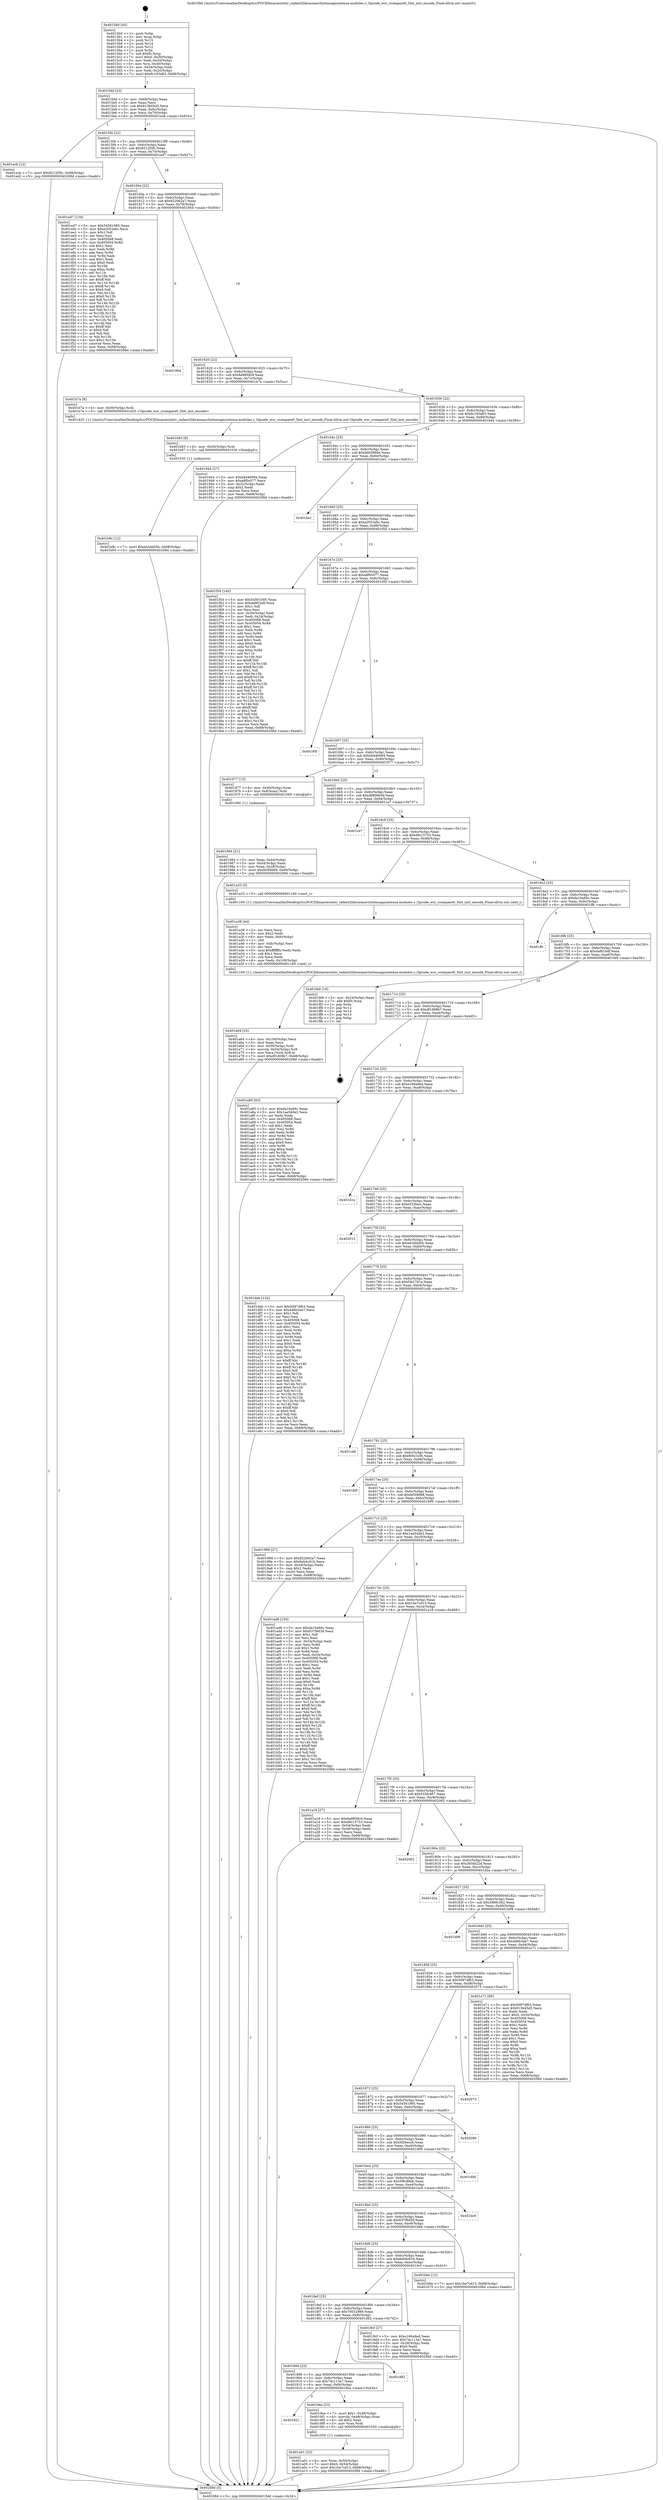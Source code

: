 digraph "0x4015b0" {
  label = "0x4015b0 (/mnt/c/Users/mathe/Desktop/tcc/POCII/binaries/extr_radare2librasmarchxtensagnuxtensa-modules.c_Opcode_wsr_ccompare0_Slot_inst_encode_Final-ollvm.out::main(0))"
  labelloc = "t"
  node[shape=record]

  Entry [label="",width=0.3,height=0.3,shape=circle,fillcolor=black,style=filled]
  "0x4015dd" [label="{
     0x4015dd [23]\l
     | [instrs]\l
     &nbsp;&nbsp;0x4015dd \<+3\>: mov -0x68(%rbp),%eax\l
     &nbsp;&nbsp;0x4015e0 \<+2\>: mov %eax,%ecx\l
     &nbsp;&nbsp;0x4015e2 \<+6\>: sub $0x813b45d5,%ecx\l
     &nbsp;&nbsp;0x4015e8 \<+3\>: mov %eax,-0x6c(%rbp)\l
     &nbsp;&nbsp;0x4015eb \<+3\>: mov %ecx,-0x70(%rbp)\l
     &nbsp;&nbsp;0x4015ee \<+6\>: je 0000000000401ecb \<main+0x91b\>\l
  }"]
  "0x401ecb" [label="{
     0x401ecb [12]\l
     | [instrs]\l
     &nbsp;&nbsp;0x401ecb \<+7\>: movl $0x8212f3fc,-0x68(%rbp)\l
     &nbsp;&nbsp;0x401ed2 \<+5\>: jmp 000000000040208d \<main+0xadd\>\l
  }"]
  "0x4015f4" [label="{
     0x4015f4 [22]\l
     | [instrs]\l
     &nbsp;&nbsp;0x4015f4 \<+5\>: jmp 00000000004015f9 \<main+0x49\>\l
     &nbsp;&nbsp;0x4015f9 \<+3\>: mov -0x6c(%rbp),%eax\l
     &nbsp;&nbsp;0x4015fc \<+5\>: sub $0x8212f3fc,%eax\l
     &nbsp;&nbsp;0x401601 \<+3\>: mov %eax,-0x74(%rbp)\l
     &nbsp;&nbsp;0x401604 \<+6\>: je 0000000000401ed7 \<main+0x927\>\l
  }"]
  Exit [label="",width=0.3,height=0.3,shape=circle,fillcolor=black,style=filled,peripheries=2]
  "0x401ed7" [label="{
     0x401ed7 [134]\l
     | [instrs]\l
     &nbsp;&nbsp;0x401ed7 \<+5\>: mov $0x54561085,%eax\l
     &nbsp;&nbsp;0x401edc \<+5\>: mov $0xa2053a6c,%ecx\l
     &nbsp;&nbsp;0x401ee1 \<+2\>: mov $0x1,%dl\l
     &nbsp;&nbsp;0x401ee3 \<+2\>: xor %esi,%esi\l
     &nbsp;&nbsp;0x401ee5 \<+7\>: mov 0x405068,%edi\l
     &nbsp;&nbsp;0x401eec \<+8\>: mov 0x405054,%r8d\l
     &nbsp;&nbsp;0x401ef4 \<+3\>: sub $0x1,%esi\l
     &nbsp;&nbsp;0x401ef7 \<+3\>: mov %edi,%r9d\l
     &nbsp;&nbsp;0x401efa \<+3\>: add %esi,%r9d\l
     &nbsp;&nbsp;0x401efd \<+4\>: imul %r9d,%edi\l
     &nbsp;&nbsp;0x401f01 \<+3\>: and $0x1,%edi\l
     &nbsp;&nbsp;0x401f04 \<+3\>: cmp $0x0,%edi\l
     &nbsp;&nbsp;0x401f07 \<+4\>: sete %r10b\l
     &nbsp;&nbsp;0x401f0b \<+4\>: cmp $0xa,%r8d\l
     &nbsp;&nbsp;0x401f0f \<+4\>: setl %r11b\l
     &nbsp;&nbsp;0x401f13 \<+3\>: mov %r10b,%bl\l
     &nbsp;&nbsp;0x401f16 \<+3\>: xor $0xff,%bl\l
     &nbsp;&nbsp;0x401f19 \<+3\>: mov %r11b,%r14b\l
     &nbsp;&nbsp;0x401f1c \<+4\>: xor $0xff,%r14b\l
     &nbsp;&nbsp;0x401f20 \<+3\>: xor $0x0,%dl\l
     &nbsp;&nbsp;0x401f23 \<+3\>: mov %bl,%r15b\l
     &nbsp;&nbsp;0x401f26 \<+4\>: and $0x0,%r15b\l
     &nbsp;&nbsp;0x401f2a \<+3\>: and %dl,%r10b\l
     &nbsp;&nbsp;0x401f2d \<+3\>: mov %r14b,%r12b\l
     &nbsp;&nbsp;0x401f30 \<+4\>: and $0x0,%r12b\l
     &nbsp;&nbsp;0x401f34 \<+3\>: and %dl,%r11b\l
     &nbsp;&nbsp;0x401f37 \<+3\>: or %r10b,%r15b\l
     &nbsp;&nbsp;0x401f3a \<+3\>: or %r11b,%r12b\l
     &nbsp;&nbsp;0x401f3d \<+3\>: xor %r12b,%r15b\l
     &nbsp;&nbsp;0x401f40 \<+3\>: or %r14b,%bl\l
     &nbsp;&nbsp;0x401f43 \<+3\>: xor $0xff,%bl\l
     &nbsp;&nbsp;0x401f46 \<+3\>: or $0x0,%dl\l
     &nbsp;&nbsp;0x401f49 \<+2\>: and %dl,%bl\l
     &nbsp;&nbsp;0x401f4b \<+3\>: or %bl,%r15b\l
     &nbsp;&nbsp;0x401f4e \<+4\>: test $0x1,%r15b\l
     &nbsp;&nbsp;0x401f52 \<+3\>: cmovne %ecx,%eax\l
     &nbsp;&nbsp;0x401f55 \<+3\>: mov %eax,-0x68(%rbp)\l
     &nbsp;&nbsp;0x401f58 \<+5\>: jmp 000000000040208d \<main+0xadd\>\l
  }"]
  "0x40160a" [label="{
     0x40160a [22]\l
     | [instrs]\l
     &nbsp;&nbsp;0x40160a \<+5\>: jmp 000000000040160f \<main+0x5f\>\l
     &nbsp;&nbsp;0x40160f \<+3\>: mov -0x6c(%rbp),%eax\l
     &nbsp;&nbsp;0x401612 \<+5\>: sub $0x822062a7,%eax\l
     &nbsp;&nbsp;0x401617 \<+3\>: mov %eax,-0x78(%rbp)\l
     &nbsp;&nbsp;0x40161a \<+6\>: je 00000000004019b4 \<main+0x404\>\l
  }"]
  "0x401b8c" [label="{
     0x401b8c [12]\l
     | [instrs]\l
     &nbsp;&nbsp;0x401b8c \<+7\>: movl $0xeb3ddd5b,-0x68(%rbp)\l
     &nbsp;&nbsp;0x401b93 \<+5\>: jmp 000000000040208d \<main+0xadd\>\l
  }"]
  "0x4019b4" [label="{
     0x4019b4\l
  }", style=dashed]
  "0x401620" [label="{
     0x401620 [22]\l
     | [instrs]\l
     &nbsp;&nbsp;0x401620 \<+5\>: jmp 0000000000401625 \<main+0x75\>\l
     &nbsp;&nbsp;0x401625 \<+3\>: mov -0x6c(%rbp),%eax\l
     &nbsp;&nbsp;0x401628 \<+5\>: sub $0x8a9858c9,%eax\l
     &nbsp;&nbsp;0x40162d \<+3\>: mov %eax,-0x7c(%rbp)\l
     &nbsp;&nbsp;0x401630 \<+6\>: je 0000000000401b7a \<main+0x5ca\>\l
  }"]
  "0x401b83" [label="{
     0x401b83 [9]\l
     | [instrs]\l
     &nbsp;&nbsp;0x401b83 \<+4\>: mov -0x50(%rbp),%rdi\l
     &nbsp;&nbsp;0x401b87 \<+5\>: call 0000000000401030 \<free@plt\>\l
     | [calls]\l
     &nbsp;&nbsp;0x401030 \{1\} (unknown)\l
  }"]
  "0x401b7a" [label="{
     0x401b7a [9]\l
     | [instrs]\l
     &nbsp;&nbsp;0x401b7a \<+4\>: mov -0x50(%rbp),%rdi\l
     &nbsp;&nbsp;0x401b7e \<+5\>: call 0000000000401420 \<Opcode_wsr_ccompare0_Slot_inst_encode\>\l
     | [calls]\l
     &nbsp;&nbsp;0x401420 \{1\} (/mnt/c/Users/mathe/Desktop/tcc/POCII/binaries/extr_radare2librasmarchxtensagnuxtensa-modules.c_Opcode_wsr_ccompare0_Slot_inst_encode_Final-ollvm.out::Opcode_wsr_ccompare0_Slot_inst_encode)\l
  }"]
  "0x401636" [label="{
     0x401636 [22]\l
     | [instrs]\l
     &nbsp;&nbsp;0x401636 \<+5\>: jmp 000000000040163b \<main+0x8b\>\l
     &nbsp;&nbsp;0x40163b \<+3\>: mov -0x6c(%rbp),%eax\l
     &nbsp;&nbsp;0x40163e \<+5\>: sub $0x9c183a83,%eax\l
     &nbsp;&nbsp;0x401643 \<+3\>: mov %eax,-0x80(%rbp)\l
     &nbsp;&nbsp;0x401646 \<+6\>: je 0000000000401944 \<main+0x394\>\l
  }"]
  "0x401a64" [label="{
     0x401a64 [33]\l
     | [instrs]\l
     &nbsp;&nbsp;0x401a64 \<+6\>: mov -0x100(%rbp),%ecx\l
     &nbsp;&nbsp;0x401a6a \<+3\>: imul %eax,%ecx\l
     &nbsp;&nbsp;0x401a6d \<+4\>: mov -0x50(%rbp),%rdi\l
     &nbsp;&nbsp;0x401a71 \<+4\>: movslq -0x54(%rbp),%r8\l
     &nbsp;&nbsp;0x401a75 \<+4\>: mov %ecx,(%rdi,%r8,4)\l
     &nbsp;&nbsp;0x401a79 \<+7\>: movl $0xdf1d08b7,-0x68(%rbp)\l
     &nbsp;&nbsp;0x401a80 \<+5\>: jmp 000000000040208d \<main+0xadd\>\l
  }"]
  "0x401944" [label="{
     0x401944 [27]\l
     | [instrs]\l
     &nbsp;&nbsp;0x401944 \<+5\>: mov $0xb9446094,%eax\l
     &nbsp;&nbsp;0x401949 \<+5\>: mov $0xa8f0c077,%ecx\l
     &nbsp;&nbsp;0x40194e \<+3\>: mov -0x2c(%rbp),%edx\l
     &nbsp;&nbsp;0x401951 \<+3\>: cmp $0x2,%edx\l
     &nbsp;&nbsp;0x401954 \<+3\>: cmovne %ecx,%eax\l
     &nbsp;&nbsp;0x401957 \<+3\>: mov %eax,-0x68(%rbp)\l
     &nbsp;&nbsp;0x40195a \<+5\>: jmp 000000000040208d \<main+0xadd\>\l
  }"]
  "0x40164c" [label="{
     0x40164c [25]\l
     | [instrs]\l
     &nbsp;&nbsp;0x40164c \<+5\>: jmp 0000000000401651 \<main+0xa1\>\l
     &nbsp;&nbsp;0x401651 \<+3\>: mov -0x6c(%rbp),%eax\l
     &nbsp;&nbsp;0x401654 \<+5\>: sub $0x9dd3866e,%eax\l
     &nbsp;&nbsp;0x401659 \<+6\>: mov %eax,-0x84(%rbp)\l
     &nbsp;&nbsp;0x40165f \<+6\>: je 0000000000401be1 \<main+0x631\>\l
  }"]
  "0x40208d" [label="{
     0x40208d [5]\l
     | [instrs]\l
     &nbsp;&nbsp;0x40208d \<+5\>: jmp 00000000004015dd \<main+0x2d\>\l
  }"]
  "0x4015b0" [label="{
     0x4015b0 [45]\l
     | [instrs]\l
     &nbsp;&nbsp;0x4015b0 \<+1\>: push %rbp\l
     &nbsp;&nbsp;0x4015b1 \<+3\>: mov %rsp,%rbp\l
     &nbsp;&nbsp;0x4015b4 \<+2\>: push %r15\l
     &nbsp;&nbsp;0x4015b6 \<+2\>: push %r14\l
     &nbsp;&nbsp;0x4015b8 \<+2\>: push %r12\l
     &nbsp;&nbsp;0x4015ba \<+1\>: push %rbx\l
     &nbsp;&nbsp;0x4015bb \<+7\>: sub $0xf0,%rsp\l
     &nbsp;&nbsp;0x4015c2 \<+7\>: movl $0x0,-0x30(%rbp)\l
     &nbsp;&nbsp;0x4015c9 \<+3\>: mov %edi,-0x34(%rbp)\l
     &nbsp;&nbsp;0x4015cc \<+4\>: mov %rsi,-0x40(%rbp)\l
     &nbsp;&nbsp;0x4015d0 \<+3\>: mov -0x34(%rbp),%edi\l
     &nbsp;&nbsp;0x4015d3 \<+3\>: mov %edi,-0x2c(%rbp)\l
     &nbsp;&nbsp;0x4015d6 \<+7\>: movl $0x9c183a83,-0x68(%rbp)\l
  }"]
  "0x401a38" [label="{
     0x401a38 [44]\l
     | [instrs]\l
     &nbsp;&nbsp;0x401a38 \<+2\>: xor %ecx,%ecx\l
     &nbsp;&nbsp;0x401a3a \<+5\>: mov $0x2,%edx\l
     &nbsp;&nbsp;0x401a3f \<+6\>: mov %edx,-0xfc(%rbp)\l
     &nbsp;&nbsp;0x401a45 \<+1\>: cltd\l
     &nbsp;&nbsp;0x401a46 \<+6\>: mov -0xfc(%rbp),%esi\l
     &nbsp;&nbsp;0x401a4c \<+2\>: idiv %esi\l
     &nbsp;&nbsp;0x401a4e \<+6\>: imul $0xfffffffe,%edx,%edx\l
     &nbsp;&nbsp;0x401a54 \<+3\>: sub $0x1,%ecx\l
     &nbsp;&nbsp;0x401a57 \<+2\>: sub %ecx,%edx\l
     &nbsp;&nbsp;0x401a59 \<+6\>: mov %edx,-0x100(%rbp)\l
     &nbsp;&nbsp;0x401a5f \<+5\>: call 0000000000401160 \<next_i\>\l
     | [calls]\l
     &nbsp;&nbsp;0x401160 \{1\} (/mnt/c/Users/mathe/Desktop/tcc/POCII/binaries/extr_radare2librasmarchxtensagnuxtensa-modules.c_Opcode_wsr_ccompare0_Slot_inst_encode_Final-ollvm.out::next_i)\l
  }"]
  "0x401be1" [label="{
     0x401be1\l
  }", style=dashed]
  "0x401665" [label="{
     0x401665 [25]\l
     | [instrs]\l
     &nbsp;&nbsp;0x401665 \<+5\>: jmp 000000000040166a \<main+0xba\>\l
     &nbsp;&nbsp;0x40166a \<+3\>: mov -0x6c(%rbp),%eax\l
     &nbsp;&nbsp;0x40166d \<+5\>: sub $0xa2053a6c,%eax\l
     &nbsp;&nbsp;0x401672 \<+6\>: mov %eax,-0x88(%rbp)\l
     &nbsp;&nbsp;0x401678 \<+6\>: je 0000000000401f5d \<main+0x9ad\>\l
  }"]
  "0x401a01" [label="{
     0x401a01 [23]\l
     | [instrs]\l
     &nbsp;&nbsp;0x401a01 \<+4\>: mov %rax,-0x50(%rbp)\l
     &nbsp;&nbsp;0x401a05 \<+7\>: movl $0x0,-0x54(%rbp)\l
     &nbsp;&nbsp;0x401a0c \<+7\>: movl $0x1be7cd13,-0x68(%rbp)\l
     &nbsp;&nbsp;0x401a13 \<+5\>: jmp 000000000040208d \<main+0xadd\>\l
  }"]
  "0x401f5d" [label="{
     0x401f5d [140]\l
     | [instrs]\l
     &nbsp;&nbsp;0x401f5d \<+5\>: mov $0x54561085,%eax\l
     &nbsp;&nbsp;0x401f62 \<+5\>: mov $0xda9f1bdf,%ecx\l
     &nbsp;&nbsp;0x401f67 \<+2\>: mov $0x1,%dl\l
     &nbsp;&nbsp;0x401f69 \<+2\>: xor %esi,%esi\l
     &nbsp;&nbsp;0x401f6b \<+3\>: mov -0x30(%rbp),%edi\l
     &nbsp;&nbsp;0x401f6e \<+3\>: mov %edi,-0x24(%rbp)\l
     &nbsp;&nbsp;0x401f71 \<+7\>: mov 0x405068,%edi\l
     &nbsp;&nbsp;0x401f78 \<+8\>: mov 0x405054,%r8d\l
     &nbsp;&nbsp;0x401f80 \<+3\>: sub $0x1,%esi\l
     &nbsp;&nbsp;0x401f83 \<+3\>: mov %edi,%r9d\l
     &nbsp;&nbsp;0x401f86 \<+3\>: add %esi,%r9d\l
     &nbsp;&nbsp;0x401f89 \<+4\>: imul %r9d,%edi\l
     &nbsp;&nbsp;0x401f8d \<+3\>: and $0x1,%edi\l
     &nbsp;&nbsp;0x401f90 \<+3\>: cmp $0x0,%edi\l
     &nbsp;&nbsp;0x401f93 \<+4\>: sete %r10b\l
     &nbsp;&nbsp;0x401f97 \<+4\>: cmp $0xa,%r8d\l
     &nbsp;&nbsp;0x401f9b \<+4\>: setl %r11b\l
     &nbsp;&nbsp;0x401f9f \<+3\>: mov %r10b,%bl\l
     &nbsp;&nbsp;0x401fa2 \<+3\>: xor $0xff,%bl\l
     &nbsp;&nbsp;0x401fa5 \<+3\>: mov %r11b,%r14b\l
     &nbsp;&nbsp;0x401fa8 \<+4\>: xor $0xff,%r14b\l
     &nbsp;&nbsp;0x401fac \<+3\>: xor $0x1,%dl\l
     &nbsp;&nbsp;0x401faf \<+3\>: mov %bl,%r15b\l
     &nbsp;&nbsp;0x401fb2 \<+4\>: and $0xff,%r15b\l
     &nbsp;&nbsp;0x401fb6 \<+3\>: and %dl,%r10b\l
     &nbsp;&nbsp;0x401fb9 \<+3\>: mov %r14b,%r12b\l
     &nbsp;&nbsp;0x401fbc \<+4\>: and $0xff,%r12b\l
     &nbsp;&nbsp;0x401fc0 \<+3\>: and %dl,%r11b\l
     &nbsp;&nbsp;0x401fc3 \<+3\>: or %r10b,%r15b\l
     &nbsp;&nbsp;0x401fc6 \<+3\>: or %r11b,%r12b\l
     &nbsp;&nbsp;0x401fc9 \<+3\>: xor %r12b,%r15b\l
     &nbsp;&nbsp;0x401fcc \<+3\>: or %r14b,%bl\l
     &nbsp;&nbsp;0x401fcf \<+3\>: xor $0xff,%bl\l
     &nbsp;&nbsp;0x401fd2 \<+3\>: or $0x1,%dl\l
     &nbsp;&nbsp;0x401fd5 \<+2\>: and %dl,%bl\l
     &nbsp;&nbsp;0x401fd7 \<+3\>: or %bl,%r15b\l
     &nbsp;&nbsp;0x401fda \<+4\>: test $0x1,%r15b\l
     &nbsp;&nbsp;0x401fde \<+3\>: cmovne %ecx,%eax\l
     &nbsp;&nbsp;0x401fe1 \<+3\>: mov %eax,-0x68(%rbp)\l
     &nbsp;&nbsp;0x401fe4 \<+5\>: jmp 000000000040208d \<main+0xadd\>\l
  }"]
  "0x40167e" [label="{
     0x40167e [25]\l
     | [instrs]\l
     &nbsp;&nbsp;0x40167e \<+5\>: jmp 0000000000401683 \<main+0xd3\>\l
     &nbsp;&nbsp;0x401683 \<+3\>: mov -0x6c(%rbp),%eax\l
     &nbsp;&nbsp;0x401686 \<+5\>: sub $0xa8f0c077,%eax\l
     &nbsp;&nbsp;0x40168b \<+6\>: mov %eax,-0x8c(%rbp)\l
     &nbsp;&nbsp;0x401691 \<+6\>: je 000000000040195f \<main+0x3af\>\l
  }"]
  "0x401921" [label="{
     0x401921\l
  }", style=dashed]
  "0x40195f" [label="{
     0x40195f\l
  }", style=dashed]
  "0x401697" [label="{
     0x401697 [25]\l
     | [instrs]\l
     &nbsp;&nbsp;0x401697 \<+5\>: jmp 000000000040169c \<main+0xec\>\l
     &nbsp;&nbsp;0x40169c \<+3\>: mov -0x6c(%rbp),%eax\l
     &nbsp;&nbsp;0x40169f \<+5\>: sub $0xb9446094,%eax\l
     &nbsp;&nbsp;0x4016a4 \<+6\>: mov %eax,-0x90(%rbp)\l
     &nbsp;&nbsp;0x4016aa \<+6\>: je 0000000000401977 \<main+0x3c7\>\l
  }"]
  "0x4019ea" [label="{
     0x4019ea [23]\l
     | [instrs]\l
     &nbsp;&nbsp;0x4019ea \<+7\>: movl $0x1,-0x48(%rbp)\l
     &nbsp;&nbsp;0x4019f1 \<+4\>: movslq -0x48(%rbp),%rax\l
     &nbsp;&nbsp;0x4019f5 \<+4\>: shl $0x2,%rax\l
     &nbsp;&nbsp;0x4019f9 \<+3\>: mov %rax,%rdi\l
     &nbsp;&nbsp;0x4019fc \<+5\>: call 0000000000401050 \<malloc@plt\>\l
     | [calls]\l
     &nbsp;&nbsp;0x401050 \{1\} (unknown)\l
  }"]
  "0x401977" [label="{
     0x401977 [13]\l
     | [instrs]\l
     &nbsp;&nbsp;0x401977 \<+4\>: mov -0x40(%rbp),%rax\l
     &nbsp;&nbsp;0x40197b \<+4\>: mov 0x8(%rax),%rdi\l
     &nbsp;&nbsp;0x40197f \<+5\>: call 0000000000401060 \<atoi@plt\>\l
     | [calls]\l
     &nbsp;&nbsp;0x401060 \{1\} (unknown)\l
  }"]
  "0x4016b0" [label="{
     0x4016b0 [25]\l
     | [instrs]\l
     &nbsp;&nbsp;0x4016b0 \<+5\>: jmp 00000000004016b5 \<main+0x105\>\l
     &nbsp;&nbsp;0x4016b5 \<+3\>: mov -0x6c(%rbp),%eax\l
     &nbsp;&nbsp;0x4016b8 \<+5\>: sub $0xd0809e5d,%eax\l
     &nbsp;&nbsp;0x4016bd \<+6\>: mov %eax,-0x94(%rbp)\l
     &nbsp;&nbsp;0x4016c3 \<+6\>: je 0000000000401ce7 \<main+0x737\>\l
  }"]
  "0x401984" [label="{
     0x401984 [21]\l
     | [instrs]\l
     &nbsp;&nbsp;0x401984 \<+3\>: mov %eax,-0x44(%rbp)\l
     &nbsp;&nbsp;0x401987 \<+3\>: mov -0x44(%rbp),%eax\l
     &nbsp;&nbsp;0x40198a \<+3\>: mov %eax,-0x28(%rbp)\l
     &nbsp;&nbsp;0x40198d \<+7\>: movl $0xfe5f4668,-0x68(%rbp)\l
     &nbsp;&nbsp;0x401994 \<+5\>: jmp 000000000040208d \<main+0xadd\>\l
  }"]
  "0x401908" [label="{
     0x401908 [25]\l
     | [instrs]\l
     &nbsp;&nbsp;0x401908 \<+5\>: jmp 000000000040190d \<main+0x35d\>\l
     &nbsp;&nbsp;0x40190d \<+3\>: mov -0x6c(%rbp),%eax\l
     &nbsp;&nbsp;0x401910 \<+5\>: sub $0x74c113a7,%eax\l
     &nbsp;&nbsp;0x401915 \<+6\>: mov %eax,-0xf4(%rbp)\l
     &nbsp;&nbsp;0x40191b \<+6\>: je 00000000004019ea \<main+0x43a\>\l
  }"]
  "0x401ce7" [label="{
     0x401ce7\l
  }", style=dashed]
  "0x4016c9" [label="{
     0x4016c9 [25]\l
     | [instrs]\l
     &nbsp;&nbsp;0x4016c9 \<+5\>: jmp 00000000004016ce \<main+0x11e\>\l
     &nbsp;&nbsp;0x4016ce \<+3\>: mov -0x6c(%rbp),%eax\l
     &nbsp;&nbsp;0x4016d1 \<+5\>: sub $0xd9c15753,%eax\l
     &nbsp;&nbsp;0x4016d6 \<+6\>: mov %eax,-0x98(%rbp)\l
     &nbsp;&nbsp;0x4016dc \<+6\>: je 0000000000401a33 \<main+0x483\>\l
  }"]
  "0x401d82" [label="{
     0x401d82\l
  }", style=dashed]
  "0x401a33" [label="{
     0x401a33 [5]\l
     | [instrs]\l
     &nbsp;&nbsp;0x401a33 \<+5\>: call 0000000000401160 \<next_i\>\l
     | [calls]\l
     &nbsp;&nbsp;0x401160 \{1\} (/mnt/c/Users/mathe/Desktop/tcc/POCII/binaries/extr_radare2librasmarchxtensagnuxtensa-modules.c_Opcode_wsr_ccompare0_Slot_inst_encode_Final-ollvm.out::next_i)\l
  }"]
  "0x4016e2" [label="{
     0x4016e2 [25]\l
     | [instrs]\l
     &nbsp;&nbsp;0x4016e2 \<+5\>: jmp 00000000004016e7 \<main+0x137\>\l
     &nbsp;&nbsp;0x4016e7 \<+3\>: mov -0x6c(%rbp),%eax\l
     &nbsp;&nbsp;0x4016ea \<+5\>: sub $0xda16a66c,%eax\l
     &nbsp;&nbsp;0x4016ef \<+6\>: mov %eax,-0x9c(%rbp)\l
     &nbsp;&nbsp;0x4016f5 \<+6\>: je 0000000000401ffc \<main+0xa4c\>\l
  }"]
  "0x4018ef" [label="{
     0x4018ef [25]\l
     | [instrs]\l
     &nbsp;&nbsp;0x4018ef \<+5\>: jmp 00000000004018f4 \<main+0x344\>\l
     &nbsp;&nbsp;0x4018f4 \<+3\>: mov -0x6c(%rbp),%eax\l
     &nbsp;&nbsp;0x4018f7 \<+5\>: sub $0x70032989,%eax\l
     &nbsp;&nbsp;0x4018fc \<+6\>: mov %eax,-0xf0(%rbp)\l
     &nbsp;&nbsp;0x401902 \<+6\>: je 0000000000401d82 \<main+0x7d2\>\l
  }"]
  "0x401ffc" [label="{
     0x401ffc\l
  }", style=dashed]
  "0x4016fb" [label="{
     0x4016fb [25]\l
     | [instrs]\l
     &nbsp;&nbsp;0x4016fb \<+5\>: jmp 0000000000401700 \<main+0x150\>\l
     &nbsp;&nbsp;0x401700 \<+3\>: mov -0x6c(%rbp),%eax\l
     &nbsp;&nbsp;0x401703 \<+5\>: sub $0xda9f1bdf,%eax\l
     &nbsp;&nbsp;0x401708 \<+6\>: mov %eax,-0xa0(%rbp)\l
     &nbsp;&nbsp;0x40170e \<+6\>: je 0000000000401fe9 \<main+0xa39\>\l
  }"]
  "0x4019cf" [label="{
     0x4019cf [27]\l
     | [instrs]\l
     &nbsp;&nbsp;0x4019cf \<+5\>: mov $0xe166a8ed,%eax\l
     &nbsp;&nbsp;0x4019d4 \<+5\>: mov $0x74c113a7,%ecx\l
     &nbsp;&nbsp;0x4019d9 \<+3\>: mov -0x28(%rbp),%edx\l
     &nbsp;&nbsp;0x4019dc \<+3\>: cmp $0x0,%edx\l
     &nbsp;&nbsp;0x4019df \<+3\>: cmove %ecx,%eax\l
     &nbsp;&nbsp;0x4019e2 \<+3\>: mov %eax,-0x68(%rbp)\l
     &nbsp;&nbsp;0x4019e5 \<+5\>: jmp 000000000040208d \<main+0xadd\>\l
  }"]
  "0x401fe9" [label="{
     0x401fe9 [19]\l
     | [instrs]\l
     &nbsp;&nbsp;0x401fe9 \<+3\>: mov -0x24(%rbp),%eax\l
     &nbsp;&nbsp;0x401fec \<+7\>: add $0xf0,%rsp\l
     &nbsp;&nbsp;0x401ff3 \<+1\>: pop %rbx\l
     &nbsp;&nbsp;0x401ff4 \<+2\>: pop %r12\l
     &nbsp;&nbsp;0x401ff6 \<+2\>: pop %r14\l
     &nbsp;&nbsp;0x401ff8 \<+2\>: pop %r15\l
     &nbsp;&nbsp;0x401ffa \<+1\>: pop %rbp\l
     &nbsp;&nbsp;0x401ffb \<+1\>: ret\l
  }"]
  "0x401714" [label="{
     0x401714 [25]\l
     | [instrs]\l
     &nbsp;&nbsp;0x401714 \<+5\>: jmp 0000000000401719 \<main+0x169\>\l
     &nbsp;&nbsp;0x401719 \<+3\>: mov -0x6c(%rbp),%eax\l
     &nbsp;&nbsp;0x40171c \<+5\>: sub $0xdf1d08b7,%eax\l
     &nbsp;&nbsp;0x401721 \<+6\>: mov %eax,-0xa4(%rbp)\l
     &nbsp;&nbsp;0x401727 \<+6\>: je 0000000000401a85 \<main+0x4d5\>\l
  }"]
  "0x4018d6" [label="{
     0x4018d6 [25]\l
     | [instrs]\l
     &nbsp;&nbsp;0x4018d6 \<+5\>: jmp 00000000004018db \<main+0x32b\>\l
     &nbsp;&nbsp;0x4018db \<+3\>: mov -0x6c(%rbp),%eax\l
     &nbsp;&nbsp;0x4018de \<+5\>: sub $0x6eb4c91b,%eax\l
     &nbsp;&nbsp;0x4018e3 \<+6\>: mov %eax,-0xec(%rbp)\l
     &nbsp;&nbsp;0x4018e9 \<+6\>: je 00000000004019cf \<main+0x41f\>\l
  }"]
  "0x401a85" [label="{
     0x401a85 [83]\l
     | [instrs]\l
     &nbsp;&nbsp;0x401a85 \<+5\>: mov $0xda16a66c,%eax\l
     &nbsp;&nbsp;0x401a8a \<+5\>: mov $0x1aa540e2,%ecx\l
     &nbsp;&nbsp;0x401a8f \<+2\>: xor %edx,%edx\l
     &nbsp;&nbsp;0x401a91 \<+7\>: mov 0x405068,%esi\l
     &nbsp;&nbsp;0x401a98 \<+7\>: mov 0x405054,%edi\l
     &nbsp;&nbsp;0x401a9f \<+3\>: sub $0x1,%edx\l
     &nbsp;&nbsp;0x401aa2 \<+3\>: mov %esi,%r8d\l
     &nbsp;&nbsp;0x401aa5 \<+3\>: add %edx,%r8d\l
     &nbsp;&nbsp;0x401aa8 \<+4\>: imul %r8d,%esi\l
     &nbsp;&nbsp;0x401aac \<+3\>: and $0x1,%esi\l
     &nbsp;&nbsp;0x401aaf \<+3\>: cmp $0x0,%esi\l
     &nbsp;&nbsp;0x401ab2 \<+4\>: sete %r9b\l
     &nbsp;&nbsp;0x401ab6 \<+3\>: cmp $0xa,%edi\l
     &nbsp;&nbsp;0x401ab9 \<+4\>: setl %r10b\l
     &nbsp;&nbsp;0x401abd \<+3\>: mov %r9b,%r11b\l
     &nbsp;&nbsp;0x401ac0 \<+3\>: and %r10b,%r11b\l
     &nbsp;&nbsp;0x401ac3 \<+3\>: xor %r10b,%r9b\l
     &nbsp;&nbsp;0x401ac6 \<+3\>: or %r9b,%r11b\l
     &nbsp;&nbsp;0x401ac9 \<+4\>: test $0x1,%r11b\l
     &nbsp;&nbsp;0x401acd \<+3\>: cmovne %ecx,%eax\l
     &nbsp;&nbsp;0x401ad0 \<+3\>: mov %eax,-0x68(%rbp)\l
     &nbsp;&nbsp;0x401ad3 \<+5\>: jmp 000000000040208d \<main+0xadd\>\l
  }"]
  "0x40172d" [label="{
     0x40172d [25]\l
     | [instrs]\l
     &nbsp;&nbsp;0x40172d \<+5\>: jmp 0000000000401732 \<main+0x182\>\l
     &nbsp;&nbsp;0x401732 \<+3\>: mov -0x6c(%rbp),%eax\l
     &nbsp;&nbsp;0x401735 \<+5\>: sub $0xe166a8ed,%eax\l
     &nbsp;&nbsp;0x40173a \<+6\>: mov %eax,-0xa8(%rbp)\l
     &nbsp;&nbsp;0x401740 \<+6\>: je 0000000000401d1e \<main+0x76e\>\l
  }"]
  "0x401b6e" [label="{
     0x401b6e [12]\l
     | [instrs]\l
     &nbsp;&nbsp;0x401b6e \<+7\>: movl $0x1be7cd13,-0x68(%rbp)\l
     &nbsp;&nbsp;0x401b75 \<+5\>: jmp 000000000040208d \<main+0xadd\>\l
  }"]
  "0x401d1e" [label="{
     0x401d1e\l
  }", style=dashed]
  "0x401746" [label="{
     0x401746 [25]\l
     | [instrs]\l
     &nbsp;&nbsp;0x401746 \<+5\>: jmp 000000000040174b \<main+0x19b\>\l
     &nbsp;&nbsp;0x40174b \<+3\>: mov -0x6c(%rbp),%eax\l
     &nbsp;&nbsp;0x40174e \<+5\>: sub $0xe533facc,%eax\l
     &nbsp;&nbsp;0x401753 \<+6\>: mov %eax,-0xac(%rbp)\l
     &nbsp;&nbsp;0x401759 \<+6\>: je 0000000000402015 \<main+0xa65\>\l
  }"]
  "0x4018bd" [label="{
     0x4018bd [25]\l
     | [instrs]\l
     &nbsp;&nbsp;0x4018bd \<+5\>: jmp 00000000004018c2 \<main+0x312\>\l
     &nbsp;&nbsp;0x4018c2 \<+3\>: mov -0x6c(%rbp),%eax\l
     &nbsp;&nbsp;0x4018c5 \<+5\>: sub $0x637f9d39,%eax\l
     &nbsp;&nbsp;0x4018ca \<+6\>: mov %eax,-0xe8(%rbp)\l
     &nbsp;&nbsp;0x4018d0 \<+6\>: je 0000000000401b6e \<main+0x5be\>\l
  }"]
  "0x402015" [label="{
     0x402015\l
  }", style=dashed]
  "0x40175f" [label="{
     0x40175f [25]\l
     | [instrs]\l
     &nbsp;&nbsp;0x40175f \<+5\>: jmp 0000000000401764 \<main+0x1b4\>\l
     &nbsp;&nbsp;0x401764 \<+3\>: mov -0x6c(%rbp),%eax\l
     &nbsp;&nbsp;0x401767 \<+5\>: sub $0xeb3ddd5b,%eax\l
     &nbsp;&nbsp;0x40176c \<+6\>: mov %eax,-0xb0(%rbp)\l
     &nbsp;&nbsp;0x401772 \<+6\>: je 0000000000401deb \<main+0x83b\>\l
  }"]
  "0x401bc6" [label="{
     0x401bc6\l
  }", style=dashed]
  "0x401deb" [label="{
     0x401deb [134]\l
     | [instrs]\l
     &nbsp;&nbsp;0x401deb \<+5\>: mov $0x5097df63,%eax\l
     &nbsp;&nbsp;0x401df0 \<+5\>: mov $0x4d6b3ee7,%ecx\l
     &nbsp;&nbsp;0x401df5 \<+2\>: mov $0x1,%dl\l
     &nbsp;&nbsp;0x401df7 \<+2\>: xor %esi,%esi\l
     &nbsp;&nbsp;0x401df9 \<+7\>: mov 0x405068,%edi\l
     &nbsp;&nbsp;0x401e00 \<+8\>: mov 0x405054,%r8d\l
     &nbsp;&nbsp;0x401e08 \<+3\>: sub $0x1,%esi\l
     &nbsp;&nbsp;0x401e0b \<+3\>: mov %edi,%r9d\l
     &nbsp;&nbsp;0x401e0e \<+3\>: add %esi,%r9d\l
     &nbsp;&nbsp;0x401e11 \<+4\>: imul %r9d,%edi\l
     &nbsp;&nbsp;0x401e15 \<+3\>: and $0x1,%edi\l
     &nbsp;&nbsp;0x401e18 \<+3\>: cmp $0x0,%edi\l
     &nbsp;&nbsp;0x401e1b \<+4\>: sete %r10b\l
     &nbsp;&nbsp;0x401e1f \<+4\>: cmp $0xa,%r8d\l
     &nbsp;&nbsp;0x401e23 \<+4\>: setl %r11b\l
     &nbsp;&nbsp;0x401e27 \<+3\>: mov %r10b,%bl\l
     &nbsp;&nbsp;0x401e2a \<+3\>: xor $0xff,%bl\l
     &nbsp;&nbsp;0x401e2d \<+3\>: mov %r11b,%r14b\l
     &nbsp;&nbsp;0x401e30 \<+4\>: xor $0xff,%r14b\l
     &nbsp;&nbsp;0x401e34 \<+3\>: xor $0x0,%dl\l
     &nbsp;&nbsp;0x401e37 \<+3\>: mov %bl,%r15b\l
     &nbsp;&nbsp;0x401e3a \<+4\>: and $0x0,%r15b\l
     &nbsp;&nbsp;0x401e3e \<+3\>: and %dl,%r10b\l
     &nbsp;&nbsp;0x401e41 \<+3\>: mov %r14b,%r12b\l
     &nbsp;&nbsp;0x401e44 \<+4\>: and $0x0,%r12b\l
     &nbsp;&nbsp;0x401e48 \<+3\>: and %dl,%r11b\l
     &nbsp;&nbsp;0x401e4b \<+3\>: or %r10b,%r15b\l
     &nbsp;&nbsp;0x401e4e \<+3\>: or %r11b,%r12b\l
     &nbsp;&nbsp;0x401e51 \<+3\>: xor %r12b,%r15b\l
     &nbsp;&nbsp;0x401e54 \<+3\>: or %r14b,%bl\l
     &nbsp;&nbsp;0x401e57 \<+3\>: xor $0xff,%bl\l
     &nbsp;&nbsp;0x401e5a \<+3\>: or $0x0,%dl\l
     &nbsp;&nbsp;0x401e5d \<+2\>: and %dl,%bl\l
     &nbsp;&nbsp;0x401e5f \<+3\>: or %bl,%r15b\l
     &nbsp;&nbsp;0x401e62 \<+4\>: test $0x1,%r15b\l
     &nbsp;&nbsp;0x401e66 \<+3\>: cmovne %ecx,%eax\l
     &nbsp;&nbsp;0x401e69 \<+3\>: mov %eax,-0x68(%rbp)\l
     &nbsp;&nbsp;0x401e6c \<+5\>: jmp 000000000040208d \<main+0xadd\>\l
  }"]
  "0x401778" [label="{
     0x401778 [25]\l
     | [instrs]\l
     &nbsp;&nbsp;0x401778 \<+5\>: jmp 000000000040177d \<main+0x1cd\>\l
     &nbsp;&nbsp;0x40177d \<+3\>: mov -0x6c(%rbp),%eax\l
     &nbsp;&nbsp;0x401780 \<+5\>: sub $0xf3e1791a,%eax\l
     &nbsp;&nbsp;0x401785 \<+6\>: mov %eax,-0xb4(%rbp)\l
     &nbsp;&nbsp;0x40178b \<+6\>: je 0000000000401cdb \<main+0x72b\>\l
  }"]
  "0x4018a4" [label="{
     0x4018a4 [25]\l
     | [instrs]\l
     &nbsp;&nbsp;0x4018a4 \<+5\>: jmp 00000000004018a9 \<main+0x2f9\>\l
     &nbsp;&nbsp;0x4018a9 \<+3\>: mov -0x6c(%rbp),%eax\l
     &nbsp;&nbsp;0x4018ac \<+5\>: sub $0x5f8c88eb,%eax\l
     &nbsp;&nbsp;0x4018b1 \<+6\>: mov %eax,-0xe4(%rbp)\l
     &nbsp;&nbsp;0x4018b7 \<+6\>: je 0000000000401bc6 \<main+0x616\>\l
  }"]
  "0x401cdb" [label="{
     0x401cdb\l
  }", style=dashed]
  "0x401791" [label="{
     0x401791 [25]\l
     | [instrs]\l
     &nbsp;&nbsp;0x401791 \<+5\>: jmp 0000000000401796 \<main+0x1e6\>\l
     &nbsp;&nbsp;0x401796 \<+3\>: mov -0x6c(%rbp),%eax\l
     &nbsp;&nbsp;0x401799 \<+5\>: sub $0xfb9232fb,%eax\l
     &nbsp;&nbsp;0x40179e \<+6\>: mov %eax,-0xb8(%rbp)\l
     &nbsp;&nbsp;0x4017a4 \<+6\>: je 0000000000401ddf \<main+0x82f\>\l
  }"]
  "0x401d00" [label="{
     0x401d00\l
  }", style=dashed]
  "0x401ddf" [label="{
     0x401ddf\l
  }", style=dashed]
  "0x4017aa" [label="{
     0x4017aa [25]\l
     | [instrs]\l
     &nbsp;&nbsp;0x4017aa \<+5\>: jmp 00000000004017af \<main+0x1ff\>\l
     &nbsp;&nbsp;0x4017af \<+3\>: mov -0x6c(%rbp),%eax\l
     &nbsp;&nbsp;0x4017b2 \<+5\>: sub $0xfe5f4668,%eax\l
     &nbsp;&nbsp;0x4017b7 \<+6\>: mov %eax,-0xbc(%rbp)\l
     &nbsp;&nbsp;0x4017bd \<+6\>: je 0000000000401999 \<main+0x3e9\>\l
  }"]
  "0x40188b" [label="{
     0x40188b [25]\l
     | [instrs]\l
     &nbsp;&nbsp;0x40188b \<+5\>: jmp 0000000000401890 \<main+0x2e0\>\l
     &nbsp;&nbsp;0x401890 \<+3\>: mov -0x6c(%rbp),%eax\l
     &nbsp;&nbsp;0x401893 \<+5\>: sub $0x5f26eccb,%eax\l
     &nbsp;&nbsp;0x401898 \<+6\>: mov %eax,-0xe0(%rbp)\l
     &nbsp;&nbsp;0x40189e \<+6\>: je 0000000000401d00 \<main+0x750\>\l
  }"]
  "0x401999" [label="{
     0x401999 [27]\l
     | [instrs]\l
     &nbsp;&nbsp;0x401999 \<+5\>: mov $0x822062a7,%eax\l
     &nbsp;&nbsp;0x40199e \<+5\>: mov $0x6eb4c91b,%ecx\l
     &nbsp;&nbsp;0x4019a3 \<+3\>: mov -0x28(%rbp),%edx\l
     &nbsp;&nbsp;0x4019a6 \<+3\>: cmp $0x1,%edx\l
     &nbsp;&nbsp;0x4019a9 \<+3\>: cmovl %ecx,%eax\l
     &nbsp;&nbsp;0x4019ac \<+3\>: mov %eax,-0x68(%rbp)\l
     &nbsp;&nbsp;0x4019af \<+5\>: jmp 000000000040208d \<main+0xadd\>\l
  }"]
  "0x4017c3" [label="{
     0x4017c3 [25]\l
     | [instrs]\l
     &nbsp;&nbsp;0x4017c3 \<+5\>: jmp 00000000004017c8 \<main+0x218\>\l
     &nbsp;&nbsp;0x4017c8 \<+3\>: mov -0x6c(%rbp),%eax\l
     &nbsp;&nbsp;0x4017cb \<+5\>: sub $0x1aa540e2,%eax\l
     &nbsp;&nbsp;0x4017d0 \<+6\>: mov %eax,-0xc0(%rbp)\l
     &nbsp;&nbsp;0x4017d6 \<+6\>: je 0000000000401ad8 \<main+0x528\>\l
  }"]
  "0x402086" [label="{
     0x402086\l
  }", style=dashed]
  "0x401ad8" [label="{
     0x401ad8 [150]\l
     | [instrs]\l
     &nbsp;&nbsp;0x401ad8 \<+5\>: mov $0xda16a66c,%eax\l
     &nbsp;&nbsp;0x401add \<+5\>: mov $0x637f9d39,%ecx\l
     &nbsp;&nbsp;0x401ae2 \<+2\>: mov $0x1,%dl\l
     &nbsp;&nbsp;0x401ae4 \<+2\>: xor %esi,%esi\l
     &nbsp;&nbsp;0x401ae6 \<+3\>: mov -0x54(%rbp),%edi\l
     &nbsp;&nbsp;0x401ae9 \<+3\>: mov %esi,%r8d\l
     &nbsp;&nbsp;0x401aec \<+4\>: sub $0x1,%r8d\l
     &nbsp;&nbsp;0x401af0 \<+3\>: sub %r8d,%edi\l
     &nbsp;&nbsp;0x401af3 \<+3\>: mov %edi,-0x54(%rbp)\l
     &nbsp;&nbsp;0x401af6 \<+7\>: mov 0x405068,%edi\l
     &nbsp;&nbsp;0x401afd \<+8\>: mov 0x405054,%r8d\l
     &nbsp;&nbsp;0x401b05 \<+3\>: sub $0x1,%esi\l
     &nbsp;&nbsp;0x401b08 \<+3\>: mov %edi,%r9d\l
     &nbsp;&nbsp;0x401b0b \<+3\>: add %esi,%r9d\l
     &nbsp;&nbsp;0x401b0e \<+4\>: imul %r9d,%edi\l
     &nbsp;&nbsp;0x401b12 \<+3\>: and $0x1,%edi\l
     &nbsp;&nbsp;0x401b15 \<+3\>: cmp $0x0,%edi\l
     &nbsp;&nbsp;0x401b18 \<+4\>: sete %r10b\l
     &nbsp;&nbsp;0x401b1c \<+4\>: cmp $0xa,%r8d\l
     &nbsp;&nbsp;0x401b20 \<+4\>: setl %r11b\l
     &nbsp;&nbsp;0x401b24 \<+3\>: mov %r10b,%bl\l
     &nbsp;&nbsp;0x401b27 \<+3\>: xor $0xff,%bl\l
     &nbsp;&nbsp;0x401b2a \<+3\>: mov %r11b,%r14b\l
     &nbsp;&nbsp;0x401b2d \<+4\>: xor $0xff,%r14b\l
     &nbsp;&nbsp;0x401b31 \<+3\>: xor $0x0,%dl\l
     &nbsp;&nbsp;0x401b34 \<+3\>: mov %bl,%r15b\l
     &nbsp;&nbsp;0x401b37 \<+4\>: and $0x0,%r15b\l
     &nbsp;&nbsp;0x401b3b \<+3\>: and %dl,%r10b\l
     &nbsp;&nbsp;0x401b3e \<+3\>: mov %r14b,%r12b\l
     &nbsp;&nbsp;0x401b41 \<+4\>: and $0x0,%r12b\l
     &nbsp;&nbsp;0x401b45 \<+3\>: and %dl,%r11b\l
     &nbsp;&nbsp;0x401b48 \<+3\>: or %r10b,%r15b\l
     &nbsp;&nbsp;0x401b4b \<+3\>: or %r11b,%r12b\l
     &nbsp;&nbsp;0x401b4e \<+3\>: xor %r12b,%r15b\l
     &nbsp;&nbsp;0x401b51 \<+3\>: or %r14b,%bl\l
     &nbsp;&nbsp;0x401b54 \<+3\>: xor $0xff,%bl\l
     &nbsp;&nbsp;0x401b57 \<+3\>: or $0x0,%dl\l
     &nbsp;&nbsp;0x401b5a \<+2\>: and %dl,%bl\l
     &nbsp;&nbsp;0x401b5c \<+3\>: or %bl,%r15b\l
     &nbsp;&nbsp;0x401b5f \<+4\>: test $0x1,%r15b\l
     &nbsp;&nbsp;0x401b63 \<+3\>: cmovne %ecx,%eax\l
     &nbsp;&nbsp;0x401b66 \<+3\>: mov %eax,-0x68(%rbp)\l
     &nbsp;&nbsp;0x401b69 \<+5\>: jmp 000000000040208d \<main+0xadd\>\l
  }"]
  "0x4017dc" [label="{
     0x4017dc [25]\l
     | [instrs]\l
     &nbsp;&nbsp;0x4017dc \<+5\>: jmp 00000000004017e1 \<main+0x231\>\l
     &nbsp;&nbsp;0x4017e1 \<+3\>: mov -0x6c(%rbp),%eax\l
     &nbsp;&nbsp;0x4017e4 \<+5\>: sub $0x1be7cd13,%eax\l
     &nbsp;&nbsp;0x4017e9 \<+6\>: mov %eax,-0xc4(%rbp)\l
     &nbsp;&nbsp;0x4017ef \<+6\>: je 0000000000401a18 \<main+0x468\>\l
  }"]
  "0x401872" [label="{
     0x401872 [25]\l
     | [instrs]\l
     &nbsp;&nbsp;0x401872 \<+5\>: jmp 0000000000401877 \<main+0x2c7\>\l
     &nbsp;&nbsp;0x401877 \<+3\>: mov -0x6c(%rbp),%eax\l
     &nbsp;&nbsp;0x40187a \<+5\>: sub $0x54561085,%eax\l
     &nbsp;&nbsp;0x40187f \<+6\>: mov %eax,-0xdc(%rbp)\l
     &nbsp;&nbsp;0x401885 \<+6\>: je 0000000000402086 \<main+0xad6\>\l
  }"]
  "0x401a18" [label="{
     0x401a18 [27]\l
     | [instrs]\l
     &nbsp;&nbsp;0x401a18 \<+5\>: mov $0x8a9858c9,%eax\l
     &nbsp;&nbsp;0x401a1d \<+5\>: mov $0xd9c15753,%ecx\l
     &nbsp;&nbsp;0x401a22 \<+3\>: mov -0x54(%rbp),%edx\l
     &nbsp;&nbsp;0x401a25 \<+3\>: cmp -0x48(%rbp),%edx\l
     &nbsp;&nbsp;0x401a28 \<+3\>: cmovl %ecx,%eax\l
     &nbsp;&nbsp;0x401a2b \<+3\>: mov %eax,-0x68(%rbp)\l
     &nbsp;&nbsp;0x401a2e \<+5\>: jmp 000000000040208d \<main+0xadd\>\l
  }"]
  "0x4017f5" [label="{
     0x4017f5 [25]\l
     | [instrs]\l
     &nbsp;&nbsp;0x4017f5 \<+5\>: jmp 00000000004017fa \<main+0x24a\>\l
     &nbsp;&nbsp;0x4017fa \<+3\>: mov -0x6c(%rbp),%eax\l
     &nbsp;&nbsp;0x4017fd \<+5\>: sub $0x333fc467,%eax\l
     &nbsp;&nbsp;0x401802 \<+6\>: mov %eax,-0xc8(%rbp)\l
     &nbsp;&nbsp;0x401808 \<+6\>: je 0000000000402062 \<main+0xab2\>\l
  }"]
  "0x402073" [label="{
     0x402073\l
  }", style=dashed]
  "0x402062" [label="{
     0x402062\l
  }", style=dashed]
  "0x40180e" [label="{
     0x40180e [25]\l
     | [instrs]\l
     &nbsp;&nbsp;0x40180e \<+5\>: jmp 0000000000401813 \<main+0x263\>\l
     &nbsp;&nbsp;0x401813 \<+3\>: mov -0x6c(%rbp),%eax\l
     &nbsp;&nbsp;0x401816 \<+5\>: sub $0x365fd22d,%eax\l
     &nbsp;&nbsp;0x40181b \<+6\>: mov %eax,-0xcc(%rbp)\l
     &nbsp;&nbsp;0x401821 \<+6\>: je 0000000000401d2a \<main+0x77a\>\l
  }"]
  "0x401859" [label="{
     0x401859 [25]\l
     | [instrs]\l
     &nbsp;&nbsp;0x401859 \<+5\>: jmp 000000000040185e \<main+0x2ae\>\l
     &nbsp;&nbsp;0x40185e \<+3\>: mov -0x6c(%rbp),%eax\l
     &nbsp;&nbsp;0x401861 \<+5\>: sub $0x5097df63,%eax\l
     &nbsp;&nbsp;0x401866 \<+6\>: mov %eax,-0xd8(%rbp)\l
     &nbsp;&nbsp;0x40186c \<+6\>: je 0000000000402073 \<main+0xac3\>\l
  }"]
  "0x401d2a" [label="{
     0x401d2a\l
  }", style=dashed]
  "0x401827" [label="{
     0x401827 [25]\l
     | [instrs]\l
     &nbsp;&nbsp;0x401827 \<+5\>: jmp 000000000040182c \<main+0x27c\>\l
     &nbsp;&nbsp;0x40182c \<+3\>: mov -0x6c(%rbp),%eax\l
     &nbsp;&nbsp;0x40182f \<+5\>: sub $0x3989c3b2,%eax\l
     &nbsp;&nbsp;0x401834 \<+6\>: mov %eax,-0xd0(%rbp)\l
     &nbsp;&nbsp;0x40183a \<+6\>: je 0000000000401b98 \<main+0x5e8\>\l
  }"]
  "0x401e71" [label="{
     0x401e71 [90]\l
     | [instrs]\l
     &nbsp;&nbsp;0x401e71 \<+5\>: mov $0x5097df63,%eax\l
     &nbsp;&nbsp;0x401e76 \<+5\>: mov $0x813b45d5,%ecx\l
     &nbsp;&nbsp;0x401e7b \<+2\>: xor %edx,%edx\l
     &nbsp;&nbsp;0x401e7d \<+7\>: movl $0x0,-0x30(%rbp)\l
     &nbsp;&nbsp;0x401e84 \<+7\>: mov 0x405068,%esi\l
     &nbsp;&nbsp;0x401e8b \<+7\>: mov 0x405054,%edi\l
     &nbsp;&nbsp;0x401e92 \<+3\>: sub $0x1,%edx\l
     &nbsp;&nbsp;0x401e95 \<+3\>: mov %esi,%r8d\l
     &nbsp;&nbsp;0x401e98 \<+3\>: add %edx,%r8d\l
     &nbsp;&nbsp;0x401e9b \<+4\>: imul %r8d,%esi\l
     &nbsp;&nbsp;0x401e9f \<+3\>: and $0x1,%esi\l
     &nbsp;&nbsp;0x401ea2 \<+3\>: cmp $0x0,%esi\l
     &nbsp;&nbsp;0x401ea5 \<+4\>: sete %r9b\l
     &nbsp;&nbsp;0x401ea9 \<+3\>: cmp $0xa,%edi\l
     &nbsp;&nbsp;0x401eac \<+4\>: setl %r10b\l
     &nbsp;&nbsp;0x401eb0 \<+3\>: mov %r9b,%r11b\l
     &nbsp;&nbsp;0x401eb3 \<+3\>: and %r10b,%r11b\l
     &nbsp;&nbsp;0x401eb6 \<+3\>: xor %r10b,%r9b\l
     &nbsp;&nbsp;0x401eb9 \<+3\>: or %r9b,%r11b\l
     &nbsp;&nbsp;0x401ebc \<+4\>: test $0x1,%r11b\l
     &nbsp;&nbsp;0x401ec0 \<+3\>: cmovne %ecx,%eax\l
     &nbsp;&nbsp;0x401ec3 \<+3\>: mov %eax,-0x68(%rbp)\l
     &nbsp;&nbsp;0x401ec6 \<+5\>: jmp 000000000040208d \<main+0xadd\>\l
  }"]
  "0x401b98" [label="{
     0x401b98\l
  }", style=dashed]
  "0x401840" [label="{
     0x401840 [25]\l
     | [instrs]\l
     &nbsp;&nbsp;0x401840 \<+5\>: jmp 0000000000401845 \<main+0x295\>\l
     &nbsp;&nbsp;0x401845 \<+3\>: mov -0x6c(%rbp),%eax\l
     &nbsp;&nbsp;0x401848 \<+5\>: sub $0x4d6b3ee7,%eax\l
     &nbsp;&nbsp;0x40184d \<+6\>: mov %eax,-0xd4(%rbp)\l
     &nbsp;&nbsp;0x401853 \<+6\>: je 0000000000401e71 \<main+0x8c1\>\l
  }"]
  Entry -> "0x4015b0" [label=" 1"]
  "0x4015dd" -> "0x401ecb" [label=" 1"]
  "0x4015dd" -> "0x4015f4" [label=" 17"]
  "0x401fe9" -> Exit [label=" 1"]
  "0x4015f4" -> "0x401ed7" [label=" 1"]
  "0x4015f4" -> "0x40160a" [label=" 16"]
  "0x401f5d" -> "0x40208d" [label=" 1"]
  "0x40160a" -> "0x4019b4" [label=" 0"]
  "0x40160a" -> "0x401620" [label=" 16"]
  "0x401ed7" -> "0x40208d" [label=" 1"]
  "0x401620" -> "0x401b7a" [label=" 1"]
  "0x401620" -> "0x401636" [label=" 15"]
  "0x401ecb" -> "0x40208d" [label=" 1"]
  "0x401636" -> "0x401944" [label=" 1"]
  "0x401636" -> "0x40164c" [label=" 14"]
  "0x401944" -> "0x40208d" [label=" 1"]
  "0x4015b0" -> "0x4015dd" [label=" 1"]
  "0x40208d" -> "0x4015dd" [label=" 17"]
  "0x401e71" -> "0x40208d" [label=" 1"]
  "0x40164c" -> "0x401be1" [label=" 0"]
  "0x40164c" -> "0x401665" [label=" 14"]
  "0x401deb" -> "0x40208d" [label=" 1"]
  "0x401665" -> "0x401f5d" [label=" 1"]
  "0x401665" -> "0x40167e" [label=" 13"]
  "0x401b8c" -> "0x40208d" [label=" 1"]
  "0x40167e" -> "0x40195f" [label=" 0"]
  "0x40167e" -> "0x401697" [label=" 13"]
  "0x401b83" -> "0x401b8c" [label=" 1"]
  "0x401697" -> "0x401977" [label=" 1"]
  "0x401697" -> "0x4016b0" [label=" 12"]
  "0x401977" -> "0x401984" [label=" 1"]
  "0x401984" -> "0x40208d" [label=" 1"]
  "0x401b7a" -> "0x401b83" [label=" 1"]
  "0x4016b0" -> "0x401ce7" [label=" 0"]
  "0x4016b0" -> "0x4016c9" [label=" 12"]
  "0x401ad8" -> "0x40208d" [label=" 1"]
  "0x4016c9" -> "0x401a33" [label=" 1"]
  "0x4016c9" -> "0x4016e2" [label=" 11"]
  "0x401a85" -> "0x40208d" [label=" 1"]
  "0x4016e2" -> "0x401ffc" [label=" 0"]
  "0x4016e2" -> "0x4016fb" [label=" 11"]
  "0x401a38" -> "0x401a64" [label=" 1"]
  "0x4016fb" -> "0x401fe9" [label=" 1"]
  "0x4016fb" -> "0x401714" [label=" 10"]
  "0x401a33" -> "0x401a38" [label=" 1"]
  "0x401714" -> "0x401a85" [label=" 1"]
  "0x401714" -> "0x40172d" [label=" 9"]
  "0x401a01" -> "0x40208d" [label=" 1"]
  "0x40172d" -> "0x401d1e" [label=" 0"]
  "0x40172d" -> "0x401746" [label=" 9"]
  "0x4019ea" -> "0x401a01" [label=" 1"]
  "0x401746" -> "0x402015" [label=" 0"]
  "0x401746" -> "0x40175f" [label=" 9"]
  "0x401908" -> "0x4019ea" [label=" 1"]
  "0x40175f" -> "0x401deb" [label=" 1"]
  "0x40175f" -> "0x401778" [label=" 8"]
  "0x401b6e" -> "0x40208d" [label=" 1"]
  "0x401778" -> "0x401cdb" [label=" 0"]
  "0x401778" -> "0x401791" [label=" 8"]
  "0x4018ef" -> "0x401d82" [label=" 0"]
  "0x401791" -> "0x401ddf" [label=" 0"]
  "0x401791" -> "0x4017aa" [label=" 8"]
  "0x401a64" -> "0x40208d" [label=" 1"]
  "0x4017aa" -> "0x401999" [label=" 1"]
  "0x4017aa" -> "0x4017c3" [label=" 7"]
  "0x401999" -> "0x40208d" [label=" 1"]
  "0x4018d6" -> "0x4018ef" [label=" 1"]
  "0x4017c3" -> "0x401ad8" [label=" 1"]
  "0x4017c3" -> "0x4017dc" [label=" 6"]
  "0x4018d6" -> "0x4019cf" [label=" 1"]
  "0x4017dc" -> "0x401a18" [label=" 2"]
  "0x4017dc" -> "0x4017f5" [label=" 4"]
  "0x4018bd" -> "0x4018d6" [label=" 2"]
  "0x4017f5" -> "0x402062" [label=" 0"]
  "0x4017f5" -> "0x40180e" [label=" 4"]
  "0x4018bd" -> "0x401b6e" [label=" 1"]
  "0x40180e" -> "0x401d2a" [label=" 0"]
  "0x40180e" -> "0x401827" [label=" 4"]
  "0x4018a4" -> "0x4018bd" [label=" 3"]
  "0x401827" -> "0x401b98" [label=" 0"]
  "0x401827" -> "0x401840" [label=" 4"]
  "0x4018a4" -> "0x401bc6" [label=" 0"]
  "0x401840" -> "0x401e71" [label=" 1"]
  "0x401840" -> "0x401859" [label=" 3"]
  "0x401908" -> "0x401921" [label=" 0"]
  "0x401859" -> "0x402073" [label=" 0"]
  "0x401859" -> "0x401872" [label=" 3"]
  "0x401a18" -> "0x40208d" [label=" 2"]
  "0x401872" -> "0x402086" [label=" 0"]
  "0x401872" -> "0x40188b" [label=" 3"]
  "0x4019cf" -> "0x40208d" [label=" 1"]
  "0x40188b" -> "0x401d00" [label=" 0"]
  "0x40188b" -> "0x4018a4" [label=" 3"]
  "0x4018ef" -> "0x401908" [label=" 1"]
}
